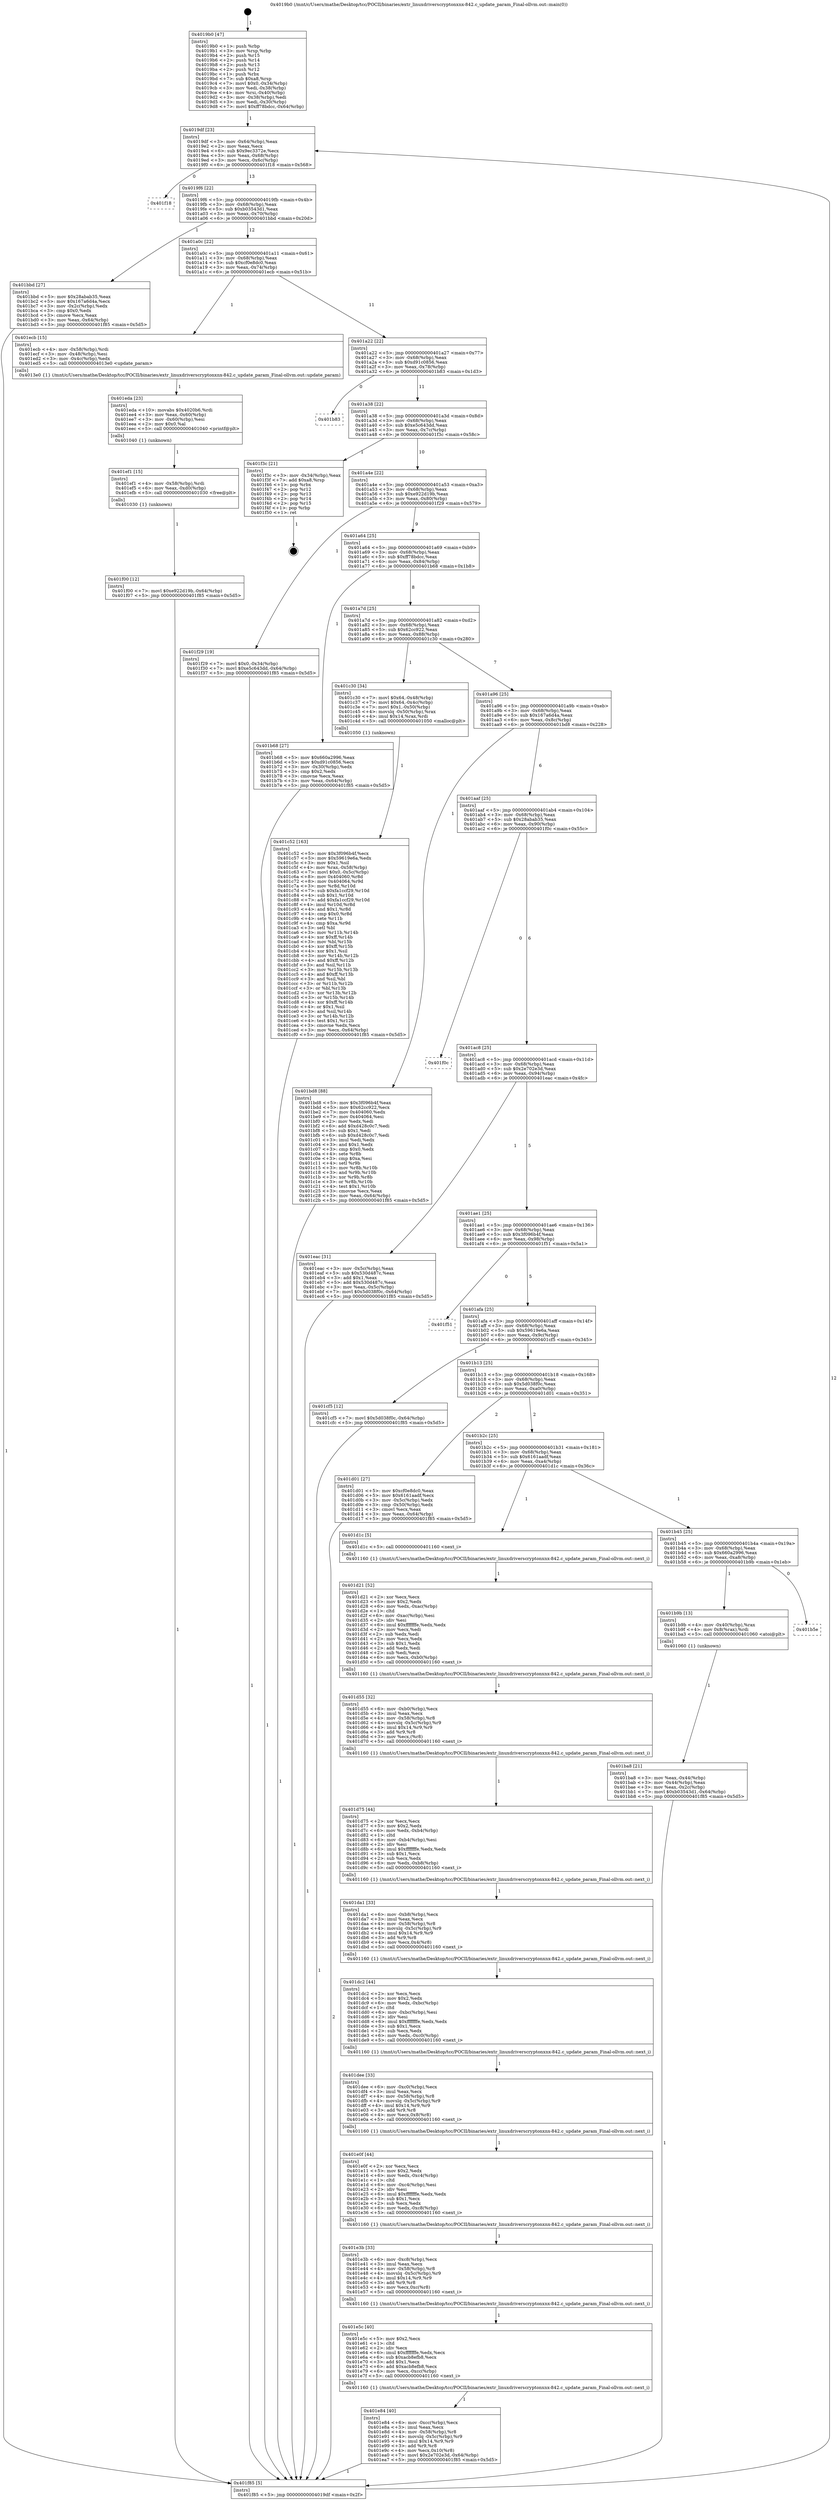digraph "0x4019b0" {
  label = "0x4019b0 (/mnt/c/Users/mathe/Desktop/tcc/POCII/binaries/extr_linuxdriverscryptonxnx-842.c_update_param_Final-ollvm.out::main(0))"
  labelloc = "t"
  node[shape=record]

  Entry [label="",width=0.3,height=0.3,shape=circle,fillcolor=black,style=filled]
  "0x4019df" [label="{
     0x4019df [23]\l
     | [instrs]\l
     &nbsp;&nbsp;0x4019df \<+3\>: mov -0x64(%rbp),%eax\l
     &nbsp;&nbsp;0x4019e2 \<+2\>: mov %eax,%ecx\l
     &nbsp;&nbsp;0x4019e4 \<+6\>: sub $0x9ec3372e,%ecx\l
     &nbsp;&nbsp;0x4019ea \<+3\>: mov %eax,-0x68(%rbp)\l
     &nbsp;&nbsp;0x4019ed \<+3\>: mov %ecx,-0x6c(%rbp)\l
     &nbsp;&nbsp;0x4019f0 \<+6\>: je 0000000000401f18 \<main+0x568\>\l
  }"]
  "0x401f18" [label="{
     0x401f18\l
  }", style=dashed]
  "0x4019f6" [label="{
     0x4019f6 [22]\l
     | [instrs]\l
     &nbsp;&nbsp;0x4019f6 \<+5\>: jmp 00000000004019fb \<main+0x4b\>\l
     &nbsp;&nbsp;0x4019fb \<+3\>: mov -0x68(%rbp),%eax\l
     &nbsp;&nbsp;0x4019fe \<+5\>: sub $0xb03543d1,%eax\l
     &nbsp;&nbsp;0x401a03 \<+3\>: mov %eax,-0x70(%rbp)\l
     &nbsp;&nbsp;0x401a06 \<+6\>: je 0000000000401bbd \<main+0x20d\>\l
  }"]
  Exit [label="",width=0.3,height=0.3,shape=circle,fillcolor=black,style=filled,peripheries=2]
  "0x401bbd" [label="{
     0x401bbd [27]\l
     | [instrs]\l
     &nbsp;&nbsp;0x401bbd \<+5\>: mov $0x28abab35,%eax\l
     &nbsp;&nbsp;0x401bc2 \<+5\>: mov $0x167a6d4a,%ecx\l
     &nbsp;&nbsp;0x401bc7 \<+3\>: mov -0x2c(%rbp),%edx\l
     &nbsp;&nbsp;0x401bca \<+3\>: cmp $0x0,%edx\l
     &nbsp;&nbsp;0x401bcd \<+3\>: cmove %ecx,%eax\l
     &nbsp;&nbsp;0x401bd0 \<+3\>: mov %eax,-0x64(%rbp)\l
     &nbsp;&nbsp;0x401bd3 \<+5\>: jmp 0000000000401f85 \<main+0x5d5\>\l
  }"]
  "0x401a0c" [label="{
     0x401a0c [22]\l
     | [instrs]\l
     &nbsp;&nbsp;0x401a0c \<+5\>: jmp 0000000000401a11 \<main+0x61\>\l
     &nbsp;&nbsp;0x401a11 \<+3\>: mov -0x68(%rbp),%eax\l
     &nbsp;&nbsp;0x401a14 \<+5\>: sub $0xcf0e8dc0,%eax\l
     &nbsp;&nbsp;0x401a19 \<+3\>: mov %eax,-0x74(%rbp)\l
     &nbsp;&nbsp;0x401a1c \<+6\>: je 0000000000401ecb \<main+0x51b\>\l
  }"]
  "0x401f00" [label="{
     0x401f00 [12]\l
     | [instrs]\l
     &nbsp;&nbsp;0x401f00 \<+7\>: movl $0xe922d19b,-0x64(%rbp)\l
     &nbsp;&nbsp;0x401f07 \<+5\>: jmp 0000000000401f85 \<main+0x5d5\>\l
  }"]
  "0x401ecb" [label="{
     0x401ecb [15]\l
     | [instrs]\l
     &nbsp;&nbsp;0x401ecb \<+4\>: mov -0x58(%rbp),%rdi\l
     &nbsp;&nbsp;0x401ecf \<+3\>: mov -0x48(%rbp),%esi\l
     &nbsp;&nbsp;0x401ed2 \<+3\>: mov -0x4c(%rbp),%edx\l
     &nbsp;&nbsp;0x401ed5 \<+5\>: call 00000000004013e0 \<update_param\>\l
     | [calls]\l
     &nbsp;&nbsp;0x4013e0 \{1\} (/mnt/c/Users/mathe/Desktop/tcc/POCII/binaries/extr_linuxdriverscryptonxnx-842.c_update_param_Final-ollvm.out::update_param)\l
  }"]
  "0x401a22" [label="{
     0x401a22 [22]\l
     | [instrs]\l
     &nbsp;&nbsp;0x401a22 \<+5\>: jmp 0000000000401a27 \<main+0x77\>\l
     &nbsp;&nbsp;0x401a27 \<+3\>: mov -0x68(%rbp),%eax\l
     &nbsp;&nbsp;0x401a2a \<+5\>: sub $0xd91c0856,%eax\l
     &nbsp;&nbsp;0x401a2f \<+3\>: mov %eax,-0x78(%rbp)\l
     &nbsp;&nbsp;0x401a32 \<+6\>: je 0000000000401b83 \<main+0x1d3\>\l
  }"]
  "0x401ef1" [label="{
     0x401ef1 [15]\l
     | [instrs]\l
     &nbsp;&nbsp;0x401ef1 \<+4\>: mov -0x58(%rbp),%rdi\l
     &nbsp;&nbsp;0x401ef5 \<+6\>: mov %eax,-0xd0(%rbp)\l
     &nbsp;&nbsp;0x401efb \<+5\>: call 0000000000401030 \<free@plt\>\l
     | [calls]\l
     &nbsp;&nbsp;0x401030 \{1\} (unknown)\l
  }"]
  "0x401b83" [label="{
     0x401b83\l
  }", style=dashed]
  "0x401a38" [label="{
     0x401a38 [22]\l
     | [instrs]\l
     &nbsp;&nbsp;0x401a38 \<+5\>: jmp 0000000000401a3d \<main+0x8d\>\l
     &nbsp;&nbsp;0x401a3d \<+3\>: mov -0x68(%rbp),%eax\l
     &nbsp;&nbsp;0x401a40 \<+5\>: sub $0xe5c643dd,%eax\l
     &nbsp;&nbsp;0x401a45 \<+3\>: mov %eax,-0x7c(%rbp)\l
     &nbsp;&nbsp;0x401a48 \<+6\>: je 0000000000401f3c \<main+0x58c\>\l
  }"]
  "0x401eda" [label="{
     0x401eda [23]\l
     | [instrs]\l
     &nbsp;&nbsp;0x401eda \<+10\>: movabs $0x4020b6,%rdi\l
     &nbsp;&nbsp;0x401ee4 \<+3\>: mov %eax,-0x60(%rbp)\l
     &nbsp;&nbsp;0x401ee7 \<+3\>: mov -0x60(%rbp),%esi\l
     &nbsp;&nbsp;0x401eea \<+2\>: mov $0x0,%al\l
     &nbsp;&nbsp;0x401eec \<+5\>: call 0000000000401040 \<printf@plt\>\l
     | [calls]\l
     &nbsp;&nbsp;0x401040 \{1\} (unknown)\l
  }"]
  "0x401f3c" [label="{
     0x401f3c [21]\l
     | [instrs]\l
     &nbsp;&nbsp;0x401f3c \<+3\>: mov -0x34(%rbp),%eax\l
     &nbsp;&nbsp;0x401f3f \<+7\>: add $0xa8,%rsp\l
     &nbsp;&nbsp;0x401f46 \<+1\>: pop %rbx\l
     &nbsp;&nbsp;0x401f47 \<+2\>: pop %r12\l
     &nbsp;&nbsp;0x401f49 \<+2\>: pop %r13\l
     &nbsp;&nbsp;0x401f4b \<+2\>: pop %r14\l
     &nbsp;&nbsp;0x401f4d \<+2\>: pop %r15\l
     &nbsp;&nbsp;0x401f4f \<+1\>: pop %rbp\l
     &nbsp;&nbsp;0x401f50 \<+1\>: ret\l
  }"]
  "0x401a4e" [label="{
     0x401a4e [22]\l
     | [instrs]\l
     &nbsp;&nbsp;0x401a4e \<+5\>: jmp 0000000000401a53 \<main+0xa3\>\l
     &nbsp;&nbsp;0x401a53 \<+3\>: mov -0x68(%rbp),%eax\l
     &nbsp;&nbsp;0x401a56 \<+5\>: sub $0xe922d19b,%eax\l
     &nbsp;&nbsp;0x401a5b \<+3\>: mov %eax,-0x80(%rbp)\l
     &nbsp;&nbsp;0x401a5e \<+6\>: je 0000000000401f29 \<main+0x579\>\l
  }"]
  "0x401e84" [label="{
     0x401e84 [40]\l
     | [instrs]\l
     &nbsp;&nbsp;0x401e84 \<+6\>: mov -0xcc(%rbp),%ecx\l
     &nbsp;&nbsp;0x401e8a \<+3\>: imul %eax,%ecx\l
     &nbsp;&nbsp;0x401e8d \<+4\>: mov -0x58(%rbp),%r8\l
     &nbsp;&nbsp;0x401e91 \<+4\>: movslq -0x5c(%rbp),%r9\l
     &nbsp;&nbsp;0x401e95 \<+4\>: imul $0x14,%r9,%r9\l
     &nbsp;&nbsp;0x401e99 \<+3\>: add %r9,%r8\l
     &nbsp;&nbsp;0x401e9c \<+4\>: mov %ecx,0x10(%r8)\l
     &nbsp;&nbsp;0x401ea0 \<+7\>: movl $0x2e702e3d,-0x64(%rbp)\l
     &nbsp;&nbsp;0x401ea7 \<+5\>: jmp 0000000000401f85 \<main+0x5d5\>\l
  }"]
  "0x401f29" [label="{
     0x401f29 [19]\l
     | [instrs]\l
     &nbsp;&nbsp;0x401f29 \<+7\>: movl $0x0,-0x34(%rbp)\l
     &nbsp;&nbsp;0x401f30 \<+7\>: movl $0xe5c643dd,-0x64(%rbp)\l
     &nbsp;&nbsp;0x401f37 \<+5\>: jmp 0000000000401f85 \<main+0x5d5\>\l
  }"]
  "0x401a64" [label="{
     0x401a64 [25]\l
     | [instrs]\l
     &nbsp;&nbsp;0x401a64 \<+5\>: jmp 0000000000401a69 \<main+0xb9\>\l
     &nbsp;&nbsp;0x401a69 \<+3\>: mov -0x68(%rbp),%eax\l
     &nbsp;&nbsp;0x401a6c \<+5\>: sub $0xff78bdcc,%eax\l
     &nbsp;&nbsp;0x401a71 \<+6\>: mov %eax,-0x84(%rbp)\l
     &nbsp;&nbsp;0x401a77 \<+6\>: je 0000000000401b68 \<main+0x1b8\>\l
  }"]
  "0x401e5c" [label="{
     0x401e5c [40]\l
     | [instrs]\l
     &nbsp;&nbsp;0x401e5c \<+5\>: mov $0x2,%ecx\l
     &nbsp;&nbsp;0x401e61 \<+1\>: cltd\l
     &nbsp;&nbsp;0x401e62 \<+2\>: idiv %ecx\l
     &nbsp;&nbsp;0x401e64 \<+6\>: imul $0xfffffffe,%edx,%ecx\l
     &nbsp;&nbsp;0x401e6a \<+6\>: sub $0xacb8efb8,%ecx\l
     &nbsp;&nbsp;0x401e70 \<+3\>: add $0x1,%ecx\l
     &nbsp;&nbsp;0x401e73 \<+6\>: add $0xacb8efb8,%ecx\l
     &nbsp;&nbsp;0x401e79 \<+6\>: mov %ecx,-0xcc(%rbp)\l
     &nbsp;&nbsp;0x401e7f \<+5\>: call 0000000000401160 \<next_i\>\l
     | [calls]\l
     &nbsp;&nbsp;0x401160 \{1\} (/mnt/c/Users/mathe/Desktop/tcc/POCII/binaries/extr_linuxdriverscryptonxnx-842.c_update_param_Final-ollvm.out::next_i)\l
  }"]
  "0x401b68" [label="{
     0x401b68 [27]\l
     | [instrs]\l
     &nbsp;&nbsp;0x401b68 \<+5\>: mov $0x660a2996,%eax\l
     &nbsp;&nbsp;0x401b6d \<+5\>: mov $0xd91c0856,%ecx\l
     &nbsp;&nbsp;0x401b72 \<+3\>: mov -0x30(%rbp),%edx\l
     &nbsp;&nbsp;0x401b75 \<+3\>: cmp $0x2,%edx\l
     &nbsp;&nbsp;0x401b78 \<+3\>: cmovne %ecx,%eax\l
     &nbsp;&nbsp;0x401b7b \<+3\>: mov %eax,-0x64(%rbp)\l
     &nbsp;&nbsp;0x401b7e \<+5\>: jmp 0000000000401f85 \<main+0x5d5\>\l
  }"]
  "0x401a7d" [label="{
     0x401a7d [25]\l
     | [instrs]\l
     &nbsp;&nbsp;0x401a7d \<+5\>: jmp 0000000000401a82 \<main+0xd2\>\l
     &nbsp;&nbsp;0x401a82 \<+3\>: mov -0x68(%rbp),%eax\l
     &nbsp;&nbsp;0x401a85 \<+5\>: sub $0x62cc922,%eax\l
     &nbsp;&nbsp;0x401a8a \<+6\>: mov %eax,-0x88(%rbp)\l
     &nbsp;&nbsp;0x401a90 \<+6\>: je 0000000000401c30 \<main+0x280\>\l
  }"]
  "0x401f85" [label="{
     0x401f85 [5]\l
     | [instrs]\l
     &nbsp;&nbsp;0x401f85 \<+5\>: jmp 00000000004019df \<main+0x2f\>\l
  }"]
  "0x4019b0" [label="{
     0x4019b0 [47]\l
     | [instrs]\l
     &nbsp;&nbsp;0x4019b0 \<+1\>: push %rbp\l
     &nbsp;&nbsp;0x4019b1 \<+3\>: mov %rsp,%rbp\l
     &nbsp;&nbsp;0x4019b4 \<+2\>: push %r15\l
     &nbsp;&nbsp;0x4019b6 \<+2\>: push %r14\l
     &nbsp;&nbsp;0x4019b8 \<+2\>: push %r13\l
     &nbsp;&nbsp;0x4019ba \<+2\>: push %r12\l
     &nbsp;&nbsp;0x4019bc \<+1\>: push %rbx\l
     &nbsp;&nbsp;0x4019bd \<+7\>: sub $0xa8,%rsp\l
     &nbsp;&nbsp;0x4019c4 \<+7\>: movl $0x0,-0x34(%rbp)\l
     &nbsp;&nbsp;0x4019cb \<+3\>: mov %edi,-0x38(%rbp)\l
     &nbsp;&nbsp;0x4019ce \<+4\>: mov %rsi,-0x40(%rbp)\l
     &nbsp;&nbsp;0x4019d2 \<+3\>: mov -0x38(%rbp),%edi\l
     &nbsp;&nbsp;0x4019d5 \<+3\>: mov %edi,-0x30(%rbp)\l
     &nbsp;&nbsp;0x4019d8 \<+7\>: movl $0xff78bdcc,-0x64(%rbp)\l
  }"]
  "0x401e3b" [label="{
     0x401e3b [33]\l
     | [instrs]\l
     &nbsp;&nbsp;0x401e3b \<+6\>: mov -0xc8(%rbp),%ecx\l
     &nbsp;&nbsp;0x401e41 \<+3\>: imul %eax,%ecx\l
     &nbsp;&nbsp;0x401e44 \<+4\>: mov -0x58(%rbp),%r8\l
     &nbsp;&nbsp;0x401e48 \<+4\>: movslq -0x5c(%rbp),%r9\l
     &nbsp;&nbsp;0x401e4c \<+4\>: imul $0x14,%r9,%r9\l
     &nbsp;&nbsp;0x401e50 \<+3\>: add %r9,%r8\l
     &nbsp;&nbsp;0x401e53 \<+4\>: mov %ecx,0xc(%r8)\l
     &nbsp;&nbsp;0x401e57 \<+5\>: call 0000000000401160 \<next_i\>\l
     | [calls]\l
     &nbsp;&nbsp;0x401160 \{1\} (/mnt/c/Users/mathe/Desktop/tcc/POCII/binaries/extr_linuxdriverscryptonxnx-842.c_update_param_Final-ollvm.out::next_i)\l
  }"]
  "0x401c30" [label="{
     0x401c30 [34]\l
     | [instrs]\l
     &nbsp;&nbsp;0x401c30 \<+7\>: movl $0x64,-0x48(%rbp)\l
     &nbsp;&nbsp;0x401c37 \<+7\>: movl $0x64,-0x4c(%rbp)\l
     &nbsp;&nbsp;0x401c3e \<+7\>: movl $0x1,-0x50(%rbp)\l
     &nbsp;&nbsp;0x401c45 \<+4\>: movslq -0x50(%rbp),%rax\l
     &nbsp;&nbsp;0x401c49 \<+4\>: imul $0x14,%rax,%rdi\l
     &nbsp;&nbsp;0x401c4d \<+5\>: call 0000000000401050 \<malloc@plt\>\l
     | [calls]\l
     &nbsp;&nbsp;0x401050 \{1\} (unknown)\l
  }"]
  "0x401a96" [label="{
     0x401a96 [25]\l
     | [instrs]\l
     &nbsp;&nbsp;0x401a96 \<+5\>: jmp 0000000000401a9b \<main+0xeb\>\l
     &nbsp;&nbsp;0x401a9b \<+3\>: mov -0x68(%rbp),%eax\l
     &nbsp;&nbsp;0x401a9e \<+5\>: sub $0x167a6d4a,%eax\l
     &nbsp;&nbsp;0x401aa3 \<+6\>: mov %eax,-0x8c(%rbp)\l
     &nbsp;&nbsp;0x401aa9 \<+6\>: je 0000000000401bd8 \<main+0x228\>\l
  }"]
  "0x401e0f" [label="{
     0x401e0f [44]\l
     | [instrs]\l
     &nbsp;&nbsp;0x401e0f \<+2\>: xor %ecx,%ecx\l
     &nbsp;&nbsp;0x401e11 \<+5\>: mov $0x2,%edx\l
     &nbsp;&nbsp;0x401e16 \<+6\>: mov %edx,-0xc4(%rbp)\l
     &nbsp;&nbsp;0x401e1c \<+1\>: cltd\l
     &nbsp;&nbsp;0x401e1d \<+6\>: mov -0xc4(%rbp),%esi\l
     &nbsp;&nbsp;0x401e23 \<+2\>: idiv %esi\l
     &nbsp;&nbsp;0x401e25 \<+6\>: imul $0xfffffffe,%edx,%edx\l
     &nbsp;&nbsp;0x401e2b \<+3\>: sub $0x1,%ecx\l
     &nbsp;&nbsp;0x401e2e \<+2\>: sub %ecx,%edx\l
     &nbsp;&nbsp;0x401e30 \<+6\>: mov %edx,-0xc8(%rbp)\l
     &nbsp;&nbsp;0x401e36 \<+5\>: call 0000000000401160 \<next_i\>\l
     | [calls]\l
     &nbsp;&nbsp;0x401160 \{1\} (/mnt/c/Users/mathe/Desktop/tcc/POCII/binaries/extr_linuxdriverscryptonxnx-842.c_update_param_Final-ollvm.out::next_i)\l
  }"]
  "0x401bd8" [label="{
     0x401bd8 [88]\l
     | [instrs]\l
     &nbsp;&nbsp;0x401bd8 \<+5\>: mov $0x3f096b4f,%eax\l
     &nbsp;&nbsp;0x401bdd \<+5\>: mov $0x62cc922,%ecx\l
     &nbsp;&nbsp;0x401be2 \<+7\>: mov 0x404060,%edx\l
     &nbsp;&nbsp;0x401be9 \<+7\>: mov 0x404064,%esi\l
     &nbsp;&nbsp;0x401bf0 \<+2\>: mov %edx,%edi\l
     &nbsp;&nbsp;0x401bf2 \<+6\>: add $0xd428c0c7,%edi\l
     &nbsp;&nbsp;0x401bf8 \<+3\>: sub $0x1,%edi\l
     &nbsp;&nbsp;0x401bfb \<+6\>: sub $0xd428c0c7,%edi\l
     &nbsp;&nbsp;0x401c01 \<+3\>: imul %edi,%edx\l
     &nbsp;&nbsp;0x401c04 \<+3\>: and $0x1,%edx\l
     &nbsp;&nbsp;0x401c07 \<+3\>: cmp $0x0,%edx\l
     &nbsp;&nbsp;0x401c0a \<+4\>: sete %r8b\l
     &nbsp;&nbsp;0x401c0e \<+3\>: cmp $0xa,%esi\l
     &nbsp;&nbsp;0x401c11 \<+4\>: setl %r9b\l
     &nbsp;&nbsp;0x401c15 \<+3\>: mov %r8b,%r10b\l
     &nbsp;&nbsp;0x401c18 \<+3\>: and %r9b,%r10b\l
     &nbsp;&nbsp;0x401c1b \<+3\>: xor %r9b,%r8b\l
     &nbsp;&nbsp;0x401c1e \<+3\>: or %r8b,%r10b\l
     &nbsp;&nbsp;0x401c21 \<+4\>: test $0x1,%r10b\l
     &nbsp;&nbsp;0x401c25 \<+3\>: cmovne %ecx,%eax\l
     &nbsp;&nbsp;0x401c28 \<+3\>: mov %eax,-0x64(%rbp)\l
     &nbsp;&nbsp;0x401c2b \<+5\>: jmp 0000000000401f85 \<main+0x5d5\>\l
  }"]
  "0x401aaf" [label="{
     0x401aaf [25]\l
     | [instrs]\l
     &nbsp;&nbsp;0x401aaf \<+5\>: jmp 0000000000401ab4 \<main+0x104\>\l
     &nbsp;&nbsp;0x401ab4 \<+3\>: mov -0x68(%rbp),%eax\l
     &nbsp;&nbsp;0x401ab7 \<+5\>: sub $0x28abab35,%eax\l
     &nbsp;&nbsp;0x401abc \<+6\>: mov %eax,-0x90(%rbp)\l
     &nbsp;&nbsp;0x401ac2 \<+6\>: je 0000000000401f0c \<main+0x55c\>\l
  }"]
  "0x401dee" [label="{
     0x401dee [33]\l
     | [instrs]\l
     &nbsp;&nbsp;0x401dee \<+6\>: mov -0xc0(%rbp),%ecx\l
     &nbsp;&nbsp;0x401df4 \<+3\>: imul %eax,%ecx\l
     &nbsp;&nbsp;0x401df7 \<+4\>: mov -0x58(%rbp),%r8\l
     &nbsp;&nbsp;0x401dfb \<+4\>: movslq -0x5c(%rbp),%r9\l
     &nbsp;&nbsp;0x401dff \<+4\>: imul $0x14,%r9,%r9\l
     &nbsp;&nbsp;0x401e03 \<+3\>: add %r9,%r8\l
     &nbsp;&nbsp;0x401e06 \<+4\>: mov %ecx,0x8(%r8)\l
     &nbsp;&nbsp;0x401e0a \<+5\>: call 0000000000401160 \<next_i\>\l
     | [calls]\l
     &nbsp;&nbsp;0x401160 \{1\} (/mnt/c/Users/mathe/Desktop/tcc/POCII/binaries/extr_linuxdriverscryptonxnx-842.c_update_param_Final-ollvm.out::next_i)\l
  }"]
  "0x401f0c" [label="{
     0x401f0c\l
  }", style=dashed]
  "0x401ac8" [label="{
     0x401ac8 [25]\l
     | [instrs]\l
     &nbsp;&nbsp;0x401ac8 \<+5\>: jmp 0000000000401acd \<main+0x11d\>\l
     &nbsp;&nbsp;0x401acd \<+3\>: mov -0x68(%rbp),%eax\l
     &nbsp;&nbsp;0x401ad0 \<+5\>: sub $0x2e702e3d,%eax\l
     &nbsp;&nbsp;0x401ad5 \<+6\>: mov %eax,-0x94(%rbp)\l
     &nbsp;&nbsp;0x401adb \<+6\>: je 0000000000401eac \<main+0x4fc\>\l
  }"]
  "0x401dc2" [label="{
     0x401dc2 [44]\l
     | [instrs]\l
     &nbsp;&nbsp;0x401dc2 \<+2\>: xor %ecx,%ecx\l
     &nbsp;&nbsp;0x401dc4 \<+5\>: mov $0x2,%edx\l
     &nbsp;&nbsp;0x401dc9 \<+6\>: mov %edx,-0xbc(%rbp)\l
     &nbsp;&nbsp;0x401dcf \<+1\>: cltd\l
     &nbsp;&nbsp;0x401dd0 \<+6\>: mov -0xbc(%rbp),%esi\l
     &nbsp;&nbsp;0x401dd6 \<+2\>: idiv %esi\l
     &nbsp;&nbsp;0x401dd8 \<+6\>: imul $0xfffffffe,%edx,%edx\l
     &nbsp;&nbsp;0x401dde \<+3\>: sub $0x1,%ecx\l
     &nbsp;&nbsp;0x401de1 \<+2\>: sub %ecx,%edx\l
     &nbsp;&nbsp;0x401de3 \<+6\>: mov %edx,-0xc0(%rbp)\l
     &nbsp;&nbsp;0x401de9 \<+5\>: call 0000000000401160 \<next_i\>\l
     | [calls]\l
     &nbsp;&nbsp;0x401160 \{1\} (/mnt/c/Users/mathe/Desktop/tcc/POCII/binaries/extr_linuxdriverscryptonxnx-842.c_update_param_Final-ollvm.out::next_i)\l
  }"]
  "0x401eac" [label="{
     0x401eac [31]\l
     | [instrs]\l
     &nbsp;&nbsp;0x401eac \<+3\>: mov -0x5c(%rbp),%eax\l
     &nbsp;&nbsp;0x401eaf \<+5\>: sub $0x530d487c,%eax\l
     &nbsp;&nbsp;0x401eb4 \<+3\>: add $0x1,%eax\l
     &nbsp;&nbsp;0x401eb7 \<+5\>: add $0x530d487c,%eax\l
     &nbsp;&nbsp;0x401ebc \<+3\>: mov %eax,-0x5c(%rbp)\l
     &nbsp;&nbsp;0x401ebf \<+7\>: movl $0x5d038f0c,-0x64(%rbp)\l
     &nbsp;&nbsp;0x401ec6 \<+5\>: jmp 0000000000401f85 \<main+0x5d5\>\l
  }"]
  "0x401ae1" [label="{
     0x401ae1 [25]\l
     | [instrs]\l
     &nbsp;&nbsp;0x401ae1 \<+5\>: jmp 0000000000401ae6 \<main+0x136\>\l
     &nbsp;&nbsp;0x401ae6 \<+3\>: mov -0x68(%rbp),%eax\l
     &nbsp;&nbsp;0x401ae9 \<+5\>: sub $0x3f096b4f,%eax\l
     &nbsp;&nbsp;0x401aee \<+6\>: mov %eax,-0x98(%rbp)\l
     &nbsp;&nbsp;0x401af4 \<+6\>: je 0000000000401f51 \<main+0x5a1\>\l
  }"]
  "0x401da1" [label="{
     0x401da1 [33]\l
     | [instrs]\l
     &nbsp;&nbsp;0x401da1 \<+6\>: mov -0xb8(%rbp),%ecx\l
     &nbsp;&nbsp;0x401da7 \<+3\>: imul %eax,%ecx\l
     &nbsp;&nbsp;0x401daa \<+4\>: mov -0x58(%rbp),%r8\l
     &nbsp;&nbsp;0x401dae \<+4\>: movslq -0x5c(%rbp),%r9\l
     &nbsp;&nbsp;0x401db2 \<+4\>: imul $0x14,%r9,%r9\l
     &nbsp;&nbsp;0x401db6 \<+3\>: add %r9,%r8\l
     &nbsp;&nbsp;0x401db9 \<+4\>: mov %ecx,0x4(%r8)\l
     &nbsp;&nbsp;0x401dbd \<+5\>: call 0000000000401160 \<next_i\>\l
     | [calls]\l
     &nbsp;&nbsp;0x401160 \{1\} (/mnt/c/Users/mathe/Desktop/tcc/POCII/binaries/extr_linuxdriverscryptonxnx-842.c_update_param_Final-ollvm.out::next_i)\l
  }"]
  "0x401f51" [label="{
     0x401f51\l
  }", style=dashed]
  "0x401afa" [label="{
     0x401afa [25]\l
     | [instrs]\l
     &nbsp;&nbsp;0x401afa \<+5\>: jmp 0000000000401aff \<main+0x14f\>\l
     &nbsp;&nbsp;0x401aff \<+3\>: mov -0x68(%rbp),%eax\l
     &nbsp;&nbsp;0x401b02 \<+5\>: sub $0x59619e6a,%eax\l
     &nbsp;&nbsp;0x401b07 \<+6\>: mov %eax,-0x9c(%rbp)\l
     &nbsp;&nbsp;0x401b0d \<+6\>: je 0000000000401cf5 \<main+0x345\>\l
  }"]
  "0x401d75" [label="{
     0x401d75 [44]\l
     | [instrs]\l
     &nbsp;&nbsp;0x401d75 \<+2\>: xor %ecx,%ecx\l
     &nbsp;&nbsp;0x401d77 \<+5\>: mov $0x2,%edx\l
     &nbsp;&nbsp;0x401d7c \<+6\>: mov %edx,-0xb4(%rbp)\l
     &nbsp;&nbsp;0x401d82 \<+1\>: cltd\l
     &nbsp;&nbsp;0x401d83 \<+6\>: mov -0xb4(%rbp),%esi\l
     &nbsp;&nbsp;0x401d89 \<+2\>: idiv %esi\l
     &nbsp;&nbsp;0x401d8b \<+6\>: imul $0xfffffffe,%edx,%edx\l
     &nbsp;&nbsp;0x401d91 \<+3\>: sub $0x1,%ecx\l
     &nbsp;&nbsp;0x401d94 \<+2\>: sub %ecx,%edx\l
     &nbsp;&nbsp;0x401d96 \<+6\>: mov %edx,-0xb8(%rbp)\l
     &nbsp;&nbsp;0x401d9c \<+5\>: call 0000000000401160 \<next_i\>\l
     | [calls]\l
     &nbsp;&nbsp;0x401160 \{1\} (/mnt/c/Users/mathe/Desktop/tcc/POCII/binaries/extr_linuxdriverscryptonxnx-842.c_update_param_Final-ollvm.out::next_i)\l
  }"]
  "0x401cf5" [label="{
     0x401cf5 [12]\l
     | [instrs]\l
     &nbsp;&nbsp;0x401cf5 \<+7\>: movl $0x5d038f0c,-0x64(%rbp)\l
     &nbsp;&nbsp;0x401cfc \<+5\>: jmp 0000000000401f85 \<main+0x5d5\>\l
  }"]
  "0x401b13" [label="{
     0x401b13 [25]\l
     | [instrs]\l
     &nbsp;&nbsp;0x401b13 \<+5\>: jmp 0000000000401b18 \<main+0x168\>\l
     &nbsp;&nbsp;0x401b18 \<+3\>: mov -0x68(%rbp),%eax\l
     &nbsp;&nbsp;0x401b1b \<+5\>: sub $0x5d038f0c,%eax\l
     &nbsp;&nbsp;0x401b20 \<+6\>: mov %eax,-0xa0(%rbp)\l
     &nbsp;&nbsp;0x401b26 \<+6\>: je 0000000000401d01 \<main+0x351\>\l
  }"]
  "0x401d55" [label="{
     0x401d55 [32]\l
     | [instrs]\l
     &nbsp;&nbsp;0x401d55 \<+6\>: mov -0xb0(%rbp),%ecx\l
     &nbsp;&nbsp;0x401d5b \<+3\>: imul %eax,%ecx\l
     &nbsp;&nbsp;0x401d5e \<+4\>: mov -0x58(%rbp),%r8\l
     &nbsp;&nbsp;0x401d62 \<+4\>: movslq -0x5c(%rbp),%r9\l
     &nbsp;&nbsp;0x401d66 \<+4\>: imul $0x14,%r9,%r9\l
     &nbsp;&nbsp;0x401d6a \<+3\>: add %r9,%r8\l
     &nbsp;&nbsp;0x401d6d \<+3\>: mov %ecx,(%r8)\l
     &nbsp;&nbsp;0x401d70 \<+5\>: call 0000000000401160 \<next_i\>\l
     | [calls]\l
     &nbsp;&nbsp;0x401160 \{1\} (/mnt/c/Users/mathe/Desktop/tcc/POCII/binaries/extr_linuxdriverscryptonxnx-842.c_update_param_Final-ollvm.out::next_i)\l
  }"]
  "0x401d01" [label="{
     0x401d01 [27]\l
     | [instrs]\l
     &nbsp;&nbsp;0x401d01 \<+5\>: mov $0xcf0e8dc0,%eax\l
     &nbsp;&nbsp;0x401d06 \<+5\>: mov $0x6161aadf,%ecx\l
     &nbsp;&nbsp;0x401d0b \<+3\>: mov -0x5c(%rbp),%edx\l
     &nbsp;&nbsp;0x401d0e \<+3\>: cmp -0x50(%rbp),%edx\l
     &nbsp;&nbsp;0x401d11 \<+3\>: cmovl %ecx,%eax\l
     &nbsp;&nbsp;0x401d14 \<+3\>: mov %eax,-0x64(%rbp)\l
     &nbsp;&nbsp;0x401d17 \<+5\>: jmp 0000000000401f85 \<main+0x5d5\>\l
  }"]
  "0x401b2c" [label="{
     0x401b2c [25]\l
     | [instrs]\l
     &nbsp;&nbsp;0x401b2c \<+5\>: jmp 0000000000401b31 \<main+0x181\>\l
     &nbsp;&nbsp;0x401b31 \<+3\>: mov -0x68(%rbp),%eax\l
     &nbsp;&nbsp;0x401b34 \<+5\>: sub $0x6161aadf,%eax\l
     &nbsp;&nbsp;0x401b39 \<+6\>: mov %eax,-0xa4(%rbp)\l
     &nbsp;&nbsp;0x401b3f \<+6\>: je 0000000000401d1c \<main+0x36c\>\l
  }"]
  "0x401d21" [label="{
     0x401d21 [52]\l
     | [instrs]\l
     &nbsp;&nbsp;0x401d21 \<+2\>: xor %ecx,%ecx\l
     &nbsp;&nbsp;0x401d23 \<+5\>: mov $0x2,%edx\l
     &nbsp;&nbsp;0x401d28 \<+6\>: mov %edx,-0xac(%rbp)\l
     &nbsp;&nbsp;0x401d2e \<+1\>: cltd\l
     &nbsp;&nbsp;0x401d2f \<+6\>: mov -0xac(%rbp),%esi\l
     &nbsp;&nbsp;0x401d35 \<+2\>: idiv %esi\l
     &nbsp;&nbsp;0x401d37 \<+6\>: imul $0xfffffffe,%edx,%edx\l
     &nbsp;&nbsp;0x401d3d \<+2\>: mov %ecx,%edi\l
     &nbsp;&nbsp;0x401d3f \<+2\>: sub %edx,%edi\l
     &nbsp;&nbsp;0x401d41 \<+2\>: mov %ecx,%edx\l
     &nbsp;&nbsp;0x401d43 \<+3\>: sub $0x1,%edx\l
     &nbsp;&nbsp;0x401d46 \<+2\>: add %edx,%edi\l
     &nbsp;&nbsp;0x401d48 \<+2\>: sub %edi,%ecx\l
     &nbsp;&nbsp;0x401d4a \<+6\>: mov %ecx,-0xb0(%rbp)\l
     &nbsp;&nbsp;0x401d50 \<+5\>: call 0000000000401160 \<next_i\>\l
     | [calls]\l
     &nbsp;&nbsp;0x401160 \{1\} (/mnt/c/Users/mathe/Desktop/tcc/POCII/binaries/extr_linuxdriverscryptonxnx-842.c_update_param_Final-ollvm.out::next_i)\l
  }"]
  "0x401d1c" [label="{
     0x401d1c [5]\l
     | [instrs]\l
     &nbsp;&nbsp;0x401d1c \<+5\>: call 0000000000401160 \<next_i\>\l
     | [calls]\l
     &nbsp;&nbsp;0x401160 \{1\} (/mnt/c/Users/mathe/Desktop/tcc/POCII/binaries/extr_linuxdriverscryptonxnx-842.c_update_param_Final-ollvm.out::next_i)\l
  }"]
  "0x401b45" [label="{
     0x401b45 [25]\l
     | [instrs]\l
     &nbsp;&nbsp;0x401b45 \<+5\>: jmp 0000000000401b4a \<main+0x19a\>\l
     &nbsp;&nbsp;0x401b4a \<+3\>: mov -0x68(%rbp),%eax\l
     &nbsp;&nbsp;0x401b4d \<+5\>: sub $0x660a2996,%eax\l
     &nbsp;&nbsp;0x401b52 \<+6\>: mov %eax,-0xa8(%rbp)\l
     &nbsp;&nbsp;0x401b58 \<+6\>: je 0000000000401b9b \<main+0x1eb\>\l
  }"]
  "0x401c52" [label="{
     0x401c52 [163]\l
     | [instrs]\l
     &nbsp;&nbsp;0x401c52 \<+5\>: mov $0x3f096b4f,%ecx\l
     &nbsp;&nbsp;0x401c57 \<+5\>: mov $0x59619e6a,%edx\l
     &nbsp;&nbsp;0x401c5c \<+3\>: mov $0x1,%sil\l
     &nbsp;&nbsp;0x401c5f \<+4\>: mov %rax,-0x58(%rbp)\l
     &nbsp;&nbsp;0x401c63 \<+7\>: movl $0x0,-0x5c(%rbp)\l
     &nbsp;&nbsp;0x401c6a \<+8\>: mov 0x404060,%r8d\l
     &nbsp;&nbsp;0x401c72 \<+8\>: mov 0x404064,%r9d\l
     &nbsp;&nbsp;0x401c7a \<+3\>: mov %r8d,%r10d\l
     &nbsp;&nbsp;0x401c7d \<+7\>: sub $0xfa1ccf29,%r10d\l
     &nbsp;&nbsp;0x401c84 \<+4\>: sub $0x1,%r10d\l
     &nbsp;&nbsp;0x401c88 \<+7\>: add $0xfa1ccf29,%r10d\l
     &nbsp;&nbsp;0x401c8f \<+4\>: imul %r10d,%r8d\l
     &nbsp;&nbsp;0x401c93 \<+4\>: and $0x1,%r8d\l
     &nbsp;&nbsp;0x401c97 \<+4\>: cmp $0x0,%r8d\l
     &nbsp;&nbsp;0x401c9b \<+4\>: sete %r11b\l
     &nbsp;&nbsp;0x401c9f \<+4\>: cmp $0xa,%r9d\l
     &nbsp;&nbsp;0x401ca3 \<+3\>: setl %bl\l
     &nbsp;&nbsp;0x401ca6 \<+3\>: mov %r11b,%r14b\l
     &nbsp;&nbsp;0x401ca9 \<+4\>: xor $0xff,%r14b\l
     &nbsp;&nbsp;0x401cad \<+3\>: mov %bl,%r15b\l
     &nbsp;&nbsp;0x401cb0 \<+4\>: xor $0xff,%r15b\l
     &nbsp;&nbsp;0x401cb4 \<+4\>: xor $0x1,%sil\l
     &nbsp;&nbsp;0x401cb8 \<+3\>: mov %r14b,%r12b\l
     &nbsp;&nbsp;0x401cbb \<+4\>: and $0xff,%r12b\l
     &nbsp;&nbsp;0x401cbf \<+3\>: and %sil,%r11b\l
     &nbsp;&nbsp;0x401cc2 \<+3\>: mov %r15b,%r13b\l
     &nbsp;&nbsp;0x401cc5 \<+4\>: and $0xff,%r13b\l
     &nbsp;&nbsp;0x401cc9 \<+3\>: and %sil,%bl\l
     &nbsp;&nbsp;0x401ccc \<+3\>: or %r11b,%r12b\l
     &nbsp;&nbsp;0x401ccf \<+3\>: or %bl,%r13b\l
     &nbsp;&nbsp;0x401cd2 \<+3\>: xor %r13b,%r12b\l
     &nbsp;&nbsp;0x401cd5 \<+3\>: or %r15b,%r14b\l
     &nbsp;&nbsp;0x401cd8 \<+4\>: xor $0xff,%r14b\l
     &nbsp;&nbsp;0x401cdc \<+4\>: or $0x1,%sil\l
     &nbsp;&nbsp;0x401ce0 \<+3\>: and %sil,%r14b\l
     &nbsp;&nbsp;0x401ce3 \<+3\>: or %r14b,%r12b\l
     &nbsp;&nbsp;0x401ce6 \<+4\>: test $0x1,%r12b\l
     &nbsp;&nbsp;0x401cea \<+3\>: cmovne %edx,%ecx\l
     &nbsp;&nbsp;0x401ced \<+3\>: mov %ecx,-0x64(%rbp)\l
     &nbsp;&nbsp;0x401cf0 \<+5\>: jmp 0000000000401f85 \<main+0x5d5\>\l
  }"]
  "0x401b9b" [label="{
     0x401b9b [13]\l
     | [instrs]\l
     &nbsp;&nbsp;0x401b9b \<+4\>: mov -0x40(%rbp),%rax\l
     &nbsp;&nbsp;0x401b9f \<+4\>: mov 0x8(%rax),%rdi\l
     &nbsp;&nbsp;0x401ba3 \<+5\>: call 0000000000401060 \<atoi@plt\>\l
     | [calls]\l
     &nbsp;&nbsp;0x401060 \{1\} (unknown)\l
  }"]
  "0x401b5e" [label="{
     0x401b5e\l
  }", style=dashed]
  "0x401ba8" [label="{
     0x401ba8 [21]\l
     | [instrs]\l
     &nbsp;&nbsp;0x401ba8 \<+3\>: mov %eax,-0x44(%rbp)\l
     &nbsp;&nbsp;0x401bab \<+3\>: mov -0x44(%rbp),%eax\l
     &nbsp;&nbsp;0x401bae \<+3\>: mov %eax,-0x2c(%rbp)\l
     &nbsp;&nbsp;0x401bb1 \<+7\>: movl $0xb03543d1,-0x64(%rbp)\l
     &nbsp;&nbsp;0x401bb8 \<+5\>: jmp 0000000000401f85 \<main+0x5d5\>\l
  }"]
  Entry -> "0x4019b0" [label=" 1"]
  "0x4019df" -> "0x401f18" [label=" 0"]
  "0x4019df" -> "0x4019f6" [label=" 13"]
  "0x401f3c" -> Exit [label=" 1"]
  "0x4019f6" -> "0x401bbd" [label=" 1"]
  "0x4019f6" -> "0x401a0c" [label=" 12"]
  "0x401f29" -> "0x401f85" [label=" 1"]
  "0x401a0c" -> "0x401ecb" [label=" 1"]
  "0x401a0c" -> "0x401a22" [label=" 11"]
  "0x401f00" -> "0x401f85" [label=" 1"]
  "0x401a22" -> "0x401b83" [label=" 0"]
  "0x401a22" -> "0x401a38" [label=" 11"]
  "0x401ef1" -> "0x401f00" [label=" 1"]
  "0x401a38" -> "0x401f3c" [label=" 1"]
  "0x401a38" -> "0x401a4e" [label=" 10"]
  "0x401eda" -> "0x401ef1" [label=" 1"]
  "0x401a4e" -> "0x401f29" [label=" 1"]
  "0x401a4e" -> "0x401a64" [label=" 9"]
  "0x401ecb" -> "0x401eda" [label=" 1"]
  "0x401a64" -> "0x401b68" [label=" 1"]
  "0x401a64" -> "0x401a7d" [label=" 8"]
  "0x401b68" -> "0x401f85" [label=" 1"]
  "0x4019b0" -> "0x4019df" [label=" 1"]
  "0x401f85" -> "0x4019df" [label=" 12"]
  "0x401eac" -> "0x401f85" [label=" 1"]
  "0x401a7d" -> "0x401c30" [label=" 1"]
  "0x401a7d" -> "0x401a96" [label=" 7"]
  "0x401e84" -> "0x401f85" [label=" 1"]
  "0x401a96" -> "0x401bd8" [label=" 1"]
  "0x401a96" -> "0x401aaf" [label=" 6"]
  "0x401e5c" -> "0x401e84" [label=" 1"]
  "0x401aaf" -> "0x401f0c" [label=" 0"]
  "0x401aaf" -> "0x401ac8" [label=" 6"]
  "0x401e3b" -> "0x401e5c" [label=" 1"]
  "0x401ac8" -> "0x401eac" [label=" 1"]
  "0x401ac8" -> "0x401ae1" [label=" 5"]
  "0x401e0f" -> "0x401e3b" [label=" 1"]
  "0x401ae1" -> "0x401f51" [label=" 0"]
  "0x401ae1" -> "0x401afa" [label=" 5"]
  "0x401dee" -> "0x401e0f" [label=" 1"]
  "0x401afa" -> "0x401cf5" [label=" 1"]
  "0x401afa" -> "0x401b13" [label=" 4"]
  "0x401dc2" -> "0x401dee" [label=" 1"]
  "0x401b13" -> "0x401d01" [label=" 2"]
  "0x401b13" -> "0x401b2c" [label=" 2"]
  "0x401da1" -> "0x401dc2" [label=" 1"]
  "0x401b2c" -> "0x401d1c" [label=" 1"]
  "0x401b2c" -> "0x401b45" [label=" 1"]
  "0x401d75" -> "0x401da1" [label=" 1"]
  "0x401b45" -> "0x401b9b" [label=" 1"]
  "0x401b45" -> "0x401b5e" [label=" 0"]
  "0x401b9b" -> "0x401ba8" [label=" 1"]
  "0x401ba8" -> "0x401f85" [label=" 1"]
  "0x401bbd" -> "0x401f85" [label=" 1"]
  "0x401bd8" -> "0x401f85" [label=" 1"]
  "0x401c30" -> "0x401c52" [label=" 1"]
  "0x401c52" -> "0x401f85" [label=" 1"]
  "0x401cf5" -> "0x401f85" [label=" 1"]
  "0x401d01" -> "0x401f85" [label=" 2"]
  "0x401d1c" -> "0x401d21" [label=" 1"]
  "0x401d21" -> "0x401d55" [label=" 1"]
  "0x401d55" -> "0x401d75" [label=" 1"]
}
